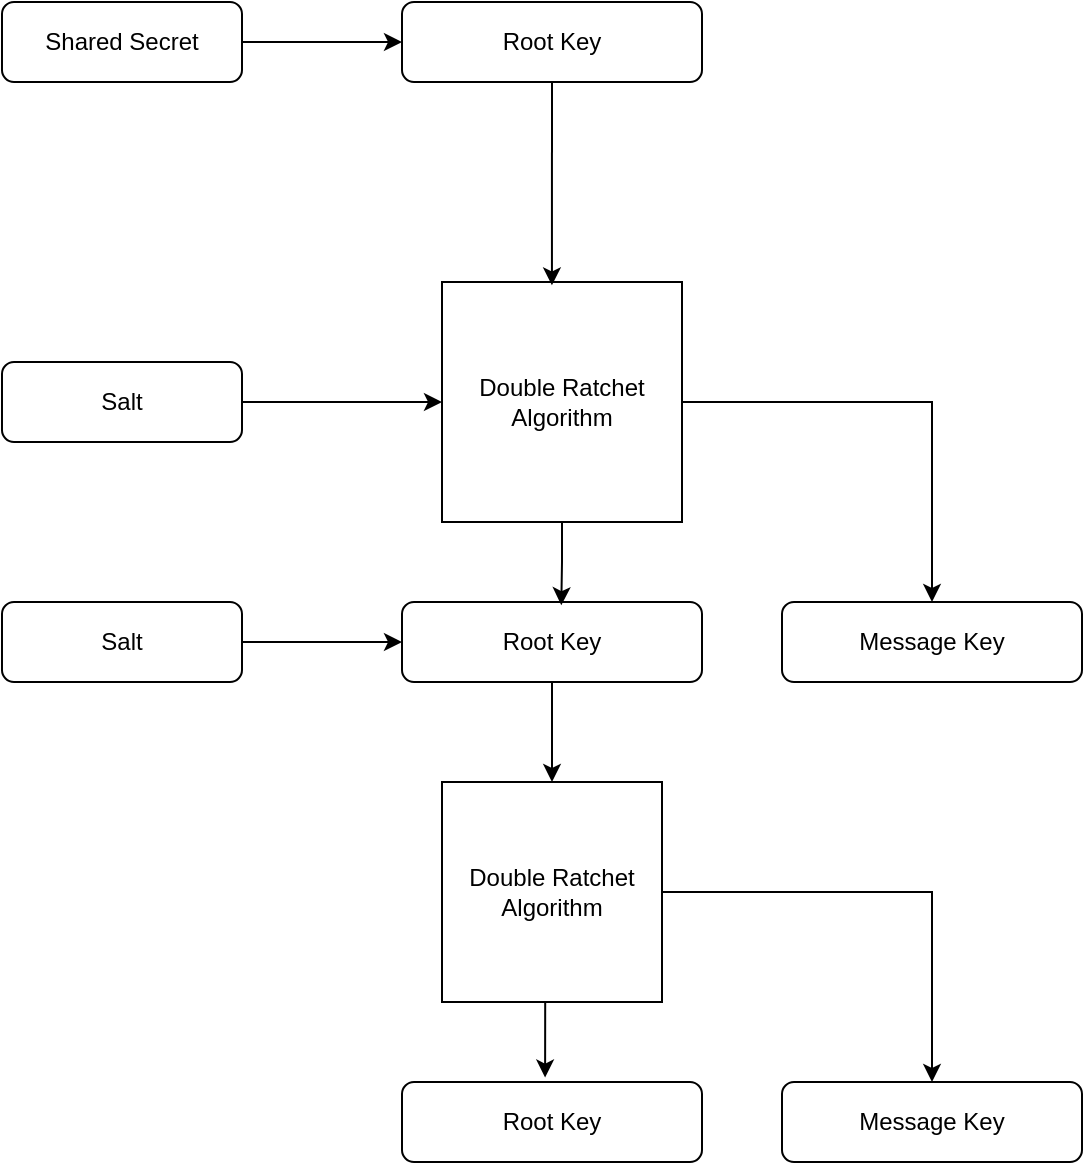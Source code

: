 <mxfile version="24.7.7">
  <diagram name="Page-1" id="-ZG40PCuiX6xcK4RwG6e">
    <mxGraphModel dx="667" dy="335" grid="1" gridSize="10" guides="1" tooltips="1" connect="1" arrows="1" fold="1" page="1" pageScale="1" pageWidth="850" pageHeight="1100" math="0" shadow="0">
      <root>
        <mxCell id="0" />
        <mxCell id="1" parent="0" />
        <mxCell id="gvXezEnUDrQoyfgamXtg-1" value="Message Key" style="rounded=1;whiteSpace=wrap;html=1;" vertex="1" parent="1">
          <mxGeometry x="510" y="630" width="150" height="40" as="geometry" />
        </mxCell>
        <mxCell id="gvXezEnUDrQoyfgamXtg-16" style="edgeStyle=orthogonalEdgeStyle;rounded=0;orthogonalLoop=1;jettySize=auto;html=1;exitX=1;exitY=0.5;exitDx=0;exitDy=0;entryX=0;entryY=0.5;entryDx=0;entryDy=0;" edge="1" parent="1" source="gvXezEnUDrQoyfgamXtg-2" target="gvXezEnUDrQoyfgamXtg-15">
          <mxGeometry relative="1" as="geometry" />
        </mxCell>
        <mxCell id="gvXezEnUDrQoyfgamXtg-2" value="Shared Secret" style="rounded=1;whiteSpace=wrap;html=1;" vertex="1" parent="1">
          <mxGeometry x="120" y="90" width="120" height="40" as="geometry" />
        </mxCell>
        <mxCell id="gvXezEnUDrQoyfgamXtg-22" style="edgeStyle=orthogonalEdgeStyle;rounded=0;orthogonalLoop=1;jettySize=auto;html=1;entryX=0.5;entryY=0;entryDx=0;entryDy=0;" edge="1" parent="1" source="gvXezEnUDrQoyfgamXtg-7" target="gvXezEnUDrQoyfgamXtg-20">
          <mxGeometry relative="1" as="geometry" />
        </mxCell>
        <mxCell id="gvXezEnUDrQoyfgamXtg-7" value="Double Ratchet Algorithm" style="whiteSpace=wrap;html=1;aspect=fixed;" vertex="1" parent="1">
          <mxGeometry x="340" y="230" width="120" height="120" as="geometry" />
        </mxCell>
        <mxCell id="gvXezEnUDrQoyfgamXtg-10" style="edgeStyle=orthogonalEdgeStyle;rounded=0;orthogonalLoop=1;jettySize=auto;html=1;exitX=1;exitY=0.5;exitDx=0;exitDy=0;entryX=0;entryY=0.5;entryDx=0;entryDy=0;" edge="1" parent="1" source="gvXezEnUDrQoyfgamXtg-9" target="gvXezEnUDrQoyfgamXtg-7">
          <mxGeometry relative="1" as="geometry" />
        </mxCell>
        <mxCell id="gvXezEnUDrQoyfgamXtg-9" value="Salt" style="rounded=1;whiteSpace=wrap;html=1;" vertex="1" parent="1">
          <mxGeometry x="120" y="270" width="120" height="40" as="geometry" />
        </mxCell>
        <mxCell id="gvXezEnUDrQoyfgamXtg-15" value="Root Key" style="rounded=1;whiteSpace=wrap;html=1;" vertex="1" parent="1">
          <mxGeometry x="320" y="90" width="150" height="40" as="geometry" />
        </mxCell>
        <mxCell id="gvXezEnUDrQoyfgamXtg-17" style="edgeStyle=orthogonalEdgeStyle;rounded=0;orthogonalLoop=1;jettySize=auto;html=1;exitX=0.5;exitY=1;exitDx=0;exitDy=0;entryX=0.458;entryY=0.014;entryDx=0;entryDy=0;entryPerimeter=0;" edge="1" parent="1" source="gvXezEnUDrQoyfgamXtg-15" target="gvXezEnUDrQoyfgamXtg-7">
          <mxGeometry relative="1" as="geometry" />
        </mxCell>
        <mxCell id="gvXezEnUDrQoyfgamXtg-24" style="edgeStyle=orthogonalEdgeStyle;rounded=0;orthogonalLoop=1;jettySize=auto;html=1;exitX=0.5;exitY=1;exitDx=0;exitDy=0;entryX=0.5;entryY=0;entryDx=0;entryDy=0;" edge="1" parent="1" source="gvXezEnUDrQoyfgamXtg-19" target="gvXezEnUDrQoyfgamXtg-23">
          <mxGeometry relative="1" as="geometry" />
        </mxCell>
        <mxCell id="gvXezEnUDrQoyfgamXtg-19" value="Root Key" style="rounded=1;whiteSpace=wrap;html=1;" vertex="1" parent="1">
          <mxGeometry x="320" y="390" width="150" height="40" as="geometry" />
        </mxCell>
        <mxCell id="gvXezEnUDrQoyfgamXtg-20" value="Message Key" style="rounded=1;whiteSpace=wrap;html=1;" vertex="1" parent="1">
          <mxGeometry x="510" y="390" width="150" height="40" as="geometry" />
        </mxCell>
        <mxCell id="gvXezEnUDrQoyfgamXtg-21" style="edgeStyle=orthogonalEdgeStyle;rounded=0;orthogonalLoop=1;jettySize=auto;html=1;entryX=0.531;entryY=0.04;entryDx=0;entryDy=0;entryPerimeter=0;" edge="1" parent="1" source="gvXezEnUDrQoyfgamXtg-7" target="gvXezEnUDrQoyfgamXtg-19">
          <mxGeometry relative="1" as="geometry" />
        </mxCell>
        <mxCell id="gvXezEnUDrQoyfgamXtg-27" style="edgeStyle=orthogonalEdgeStyle;rounded=0;orthogonalLoop=1;jettySize=auto;html=1;exitX=1;exitY=0.5;exitDx=0;exitDy=0;entryX=0.5;entryY=0;entryDx=0;entryDy=0;" edge="1" parent="1" source="gvXezEnUDrQoyfgamXtg-23" target="gvXezEnUDrQoyfgamXtg-1">
          <mxGeometry relative="1" as="geometry" />
        </mxCell>
        <mxCell id="gvXezEnUDrQoyfgamXtg-23" value="Double Ratchet Algorithm" style="whiteSpace=wrap;html=1;aspect=fixed;" vertex="1" parent="1">
          <mxGeometry x="340" y="480" width="110" height="110" as="geometry" />
        </mxCell>
        <mxCell id="gvXezEnUDrQoyfgamXtg-25" value="Root Key" style="rounded=1;whiteSpace=wrap;html=1;" vertex="1" parent="1">
          <mxGeometry x="320" y="630" width="150" height="40" as="geometry" />
        </mxCell>
        <mxCell id="gvXezEnUDrQoyfgamXtg-26" style="edgeStyle=orthogonalEdgeStyle;rounded=0;orthogonalLoop=1;jettySize=auto;html=1;exitX=0.5;exitY=1;exitDx=0;exitDy=0;entryX=0.477;entryY=-0.056;entryDx=0;entryDy=0;entryPerimeter=0;" edge="1" parent="1" source="gvXezEnUDrQoyfgamXtg-23" target="gvXezEnUDrQoyfgamXtg-25">
          <mxGeometry relative="1" as="geometry" />
        </mxCell>
        <mxCell id="gvXezEnUDrQoyfgamXtg-29" style="edgeStyle=orthogonalEdgeStyle;rounded=0;orthogonalLoop=1;jettySize=auto;html=1;exitX=1;exitY=0.5;exitDx=0;exitDy=0;entryX=0;entryY=0.5;entryDx=0;entryDy=0;" edge="1" parent="1" source="gvXezEnUDrQoyfgamXtg-28" target="gvXezEnUDrQoyfgamXtg-19">
          <mxGeometry relative="1" as="geometry" />
        </mxCell>
        <mxCell id="gvXezEnUDrQoyfgamXtg-28" value="Salt" style="rounded=1;whiteSpace=wrap;html=1;" vertex="1" parent="1">
          <mxGeometry x="120" y="390" width="120" height="40" as="geometry" />
        </mxCell>
      </root>
    </mxGraphModel>
  </diagram>
</mxfile>
